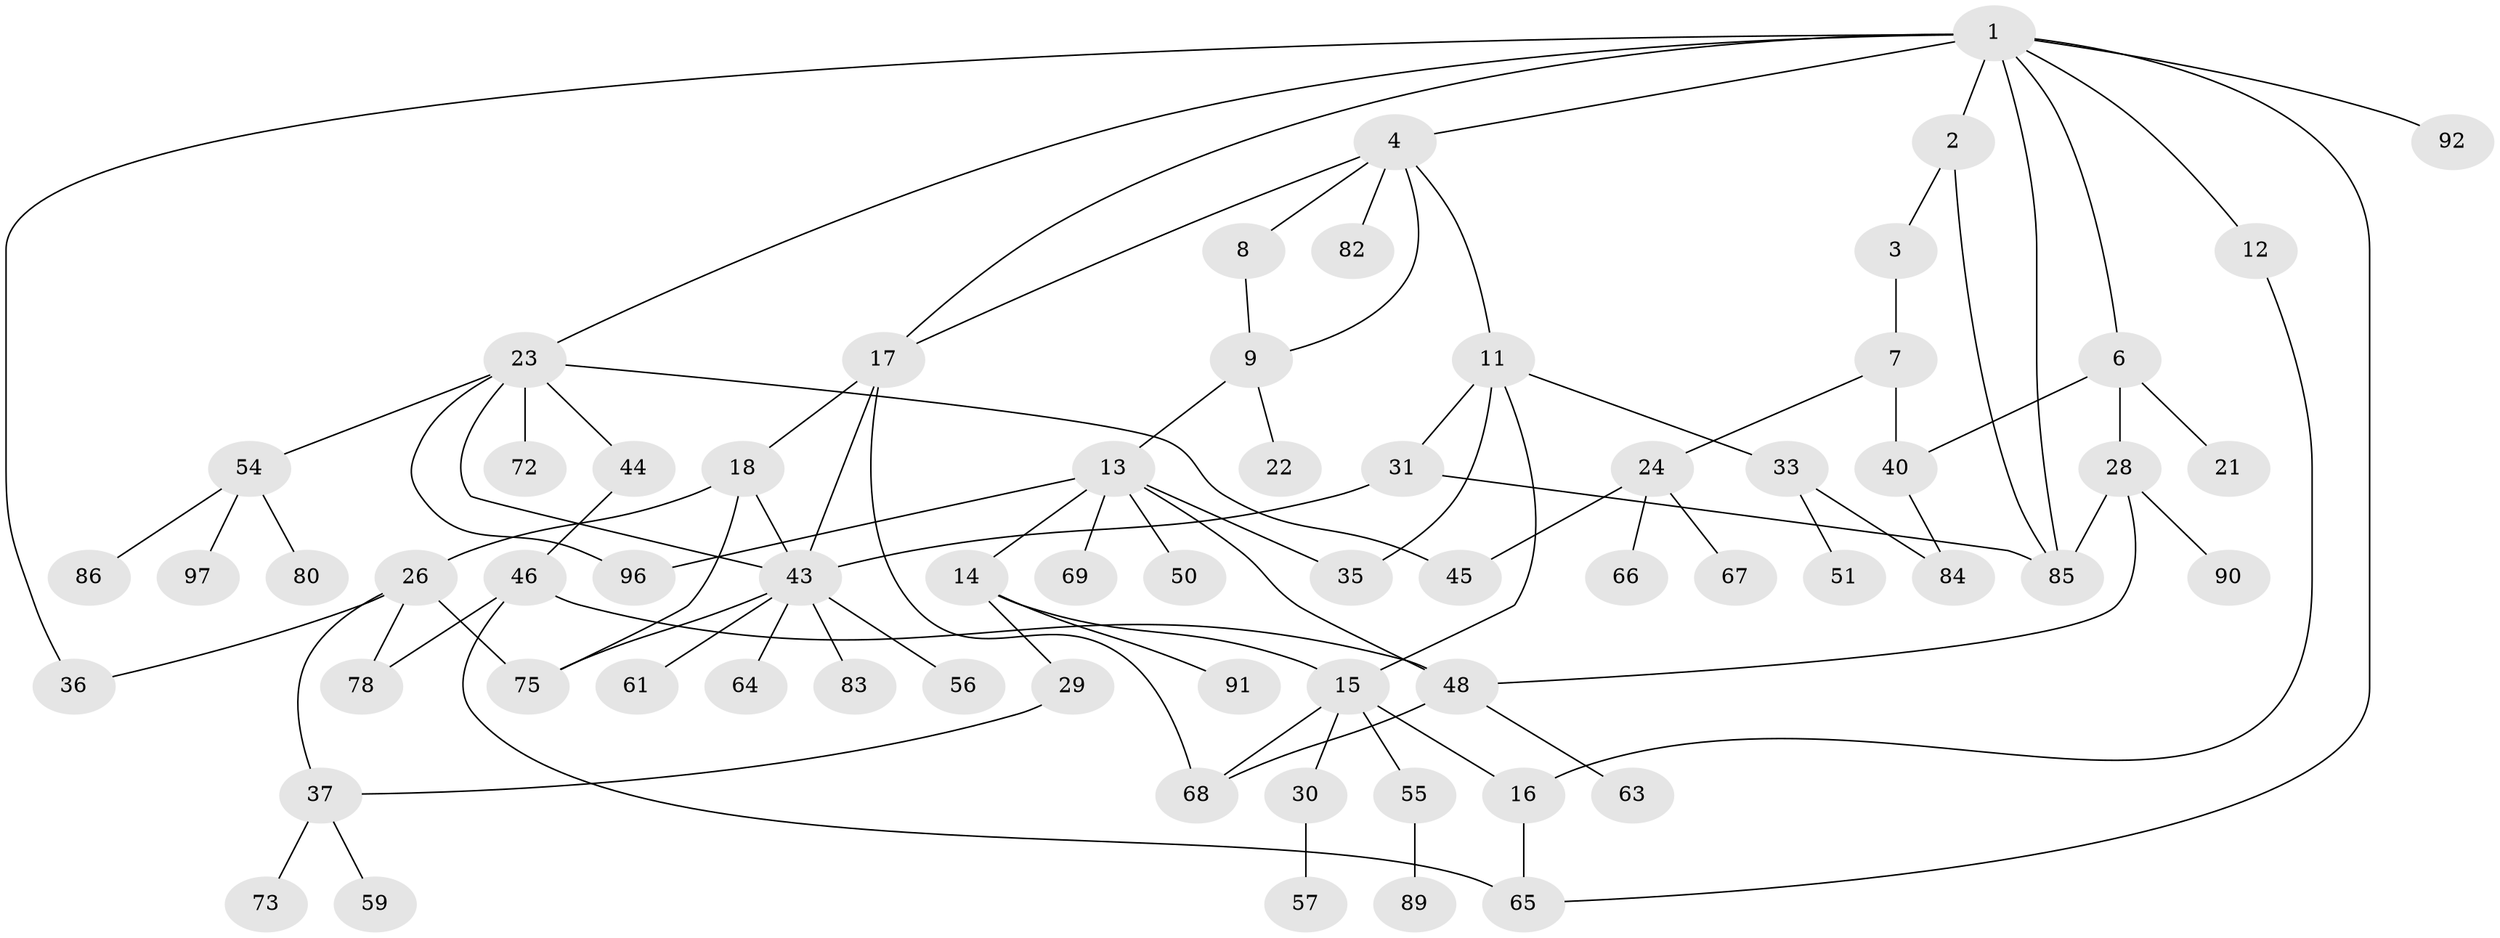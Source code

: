 // original degree distribution, {9: 0.01, 4: 0.16, 3: 0.16, 1: 0.31, 6: 0.03, 2: 0.29, 5: 0.03, 7: 0.01}
// Generated by graph-tools (version 1.1) at 2025/11/02/21/25 10:11:06]
// undirected, 66 vertices, 91 edges
graph export_dot {
graph [start="1"]
  node [color=gray90,style=filled];
  1 [super="+32"];
  2 [super="+5"];
  3 [super="+60"];
  4 [super="+10"];
  6;
  7 [super="+20"];
  8 [super="+58"];
  9 [super="+42"];
  11 [super="+41"];
  12;
  13 [super="+47"];
  14 [super="+52"];
  15 [super="+62"];
  16 [super="+25"];
  17 [super="+19"];
  18;
  21 [super="+77"];
  22;
  23 [super="+38"];
  24 [super="+27"];
  26 [super="+39"];
  28 [super="+34"];
  29 [super="+81"];
  30;
  31 [super="+99"];
  33 [super="+88"];
  35;
  36;
  37 [super="+49"];
  40 [super="+76"];
  43 [super="+53"];
  44;
  45;
  46 [super="+100"];
  48 [super="+93"];
  50;
  51;
  54 [super="+74"];
  55;
  56;
  57;
  59 [super="+71"];
  61 [super="+70"];
  63;
  64;
  65;
  66 [super="+94"];
  67;
  68 [super="+79"];
  69;
  72 [super="+95"];
  73;
  75;
  78;
  80;
  82;
  83 [super="+98"];
  84;
  85 [super="+87"];
  86;
  89;
  90;
  91;
  92;
  96;
  97;
  1 -- 2;
  1 -- 4;
  1 -- 6;
  1 -- 12;
  1 -- 23;
  1 -- 65;
  1 -- 92;
  1 -- 36;
  1 -- 85;
  1 -- 17;
  2 -- 3;
  2 -- 85;
  3 -- 7;
  4 -- 8;
  4 -- 82;
  4 -- 9;
  4 -- 11;
  4 -- 17;
  6 -- 21;
  6 -- 28;
  6 -- 40;
  7 -- 24;
  7 -- 40;
  8 -- 9;
  9 -- 13;
  9 -- 22;
  11 -- 15;
  11 -- 31;
  11 -- 33;
  11 -- 35;
  12 -- 16;
  13 -- 14;
  13 -- 50;
  13 -- 69;
  13 -- 96;
  13 -- 48;
  13 -- 35;
  14 -- 29;
  14 -- 15;
  14 -- 91;
  15 -- 30;
  15 -- 55;
  15 -- 68;
  15 -- 16;
  16 -- 65;
  17 -- 18;
  17 -- 68;
  17 -- 43;
  18 -- 26;
  18 -- 75;
  18 -- 43;
  23 -- 54;
  23 -- 72;
  23 -- 96;
  23 -- 45;
  23 -- 43;
  23 -- 44;
  24 -- 66;
  24 -- 67;
  24 -- 45;
  26 -- 37;
  26 -- 75;
  26 -- 36;
  26 -- 78;
  28 -- 90;
  28 -- 48;
  28 -- 85;
  29 -- 37;
  30 -- 57;
  31 -- 85;
  31 -- 43;
  33 -- 51;
  33 -- 84;
  37 -- 59;
  37 -- 73;
  40 -- 84;
  43 -- 56;
  43 -- 61;
  43 -- 64;
  43 -- 83;
  43 -- 75;
  44 -- 46;
  46 -- 48;
  46 -- 65;
  46 -- 78;
  48 -- 63;
  48 -- 68;
  54 -- 80;
  54 -- 97;
  54 -- 86;
  55 -- 89;
}
